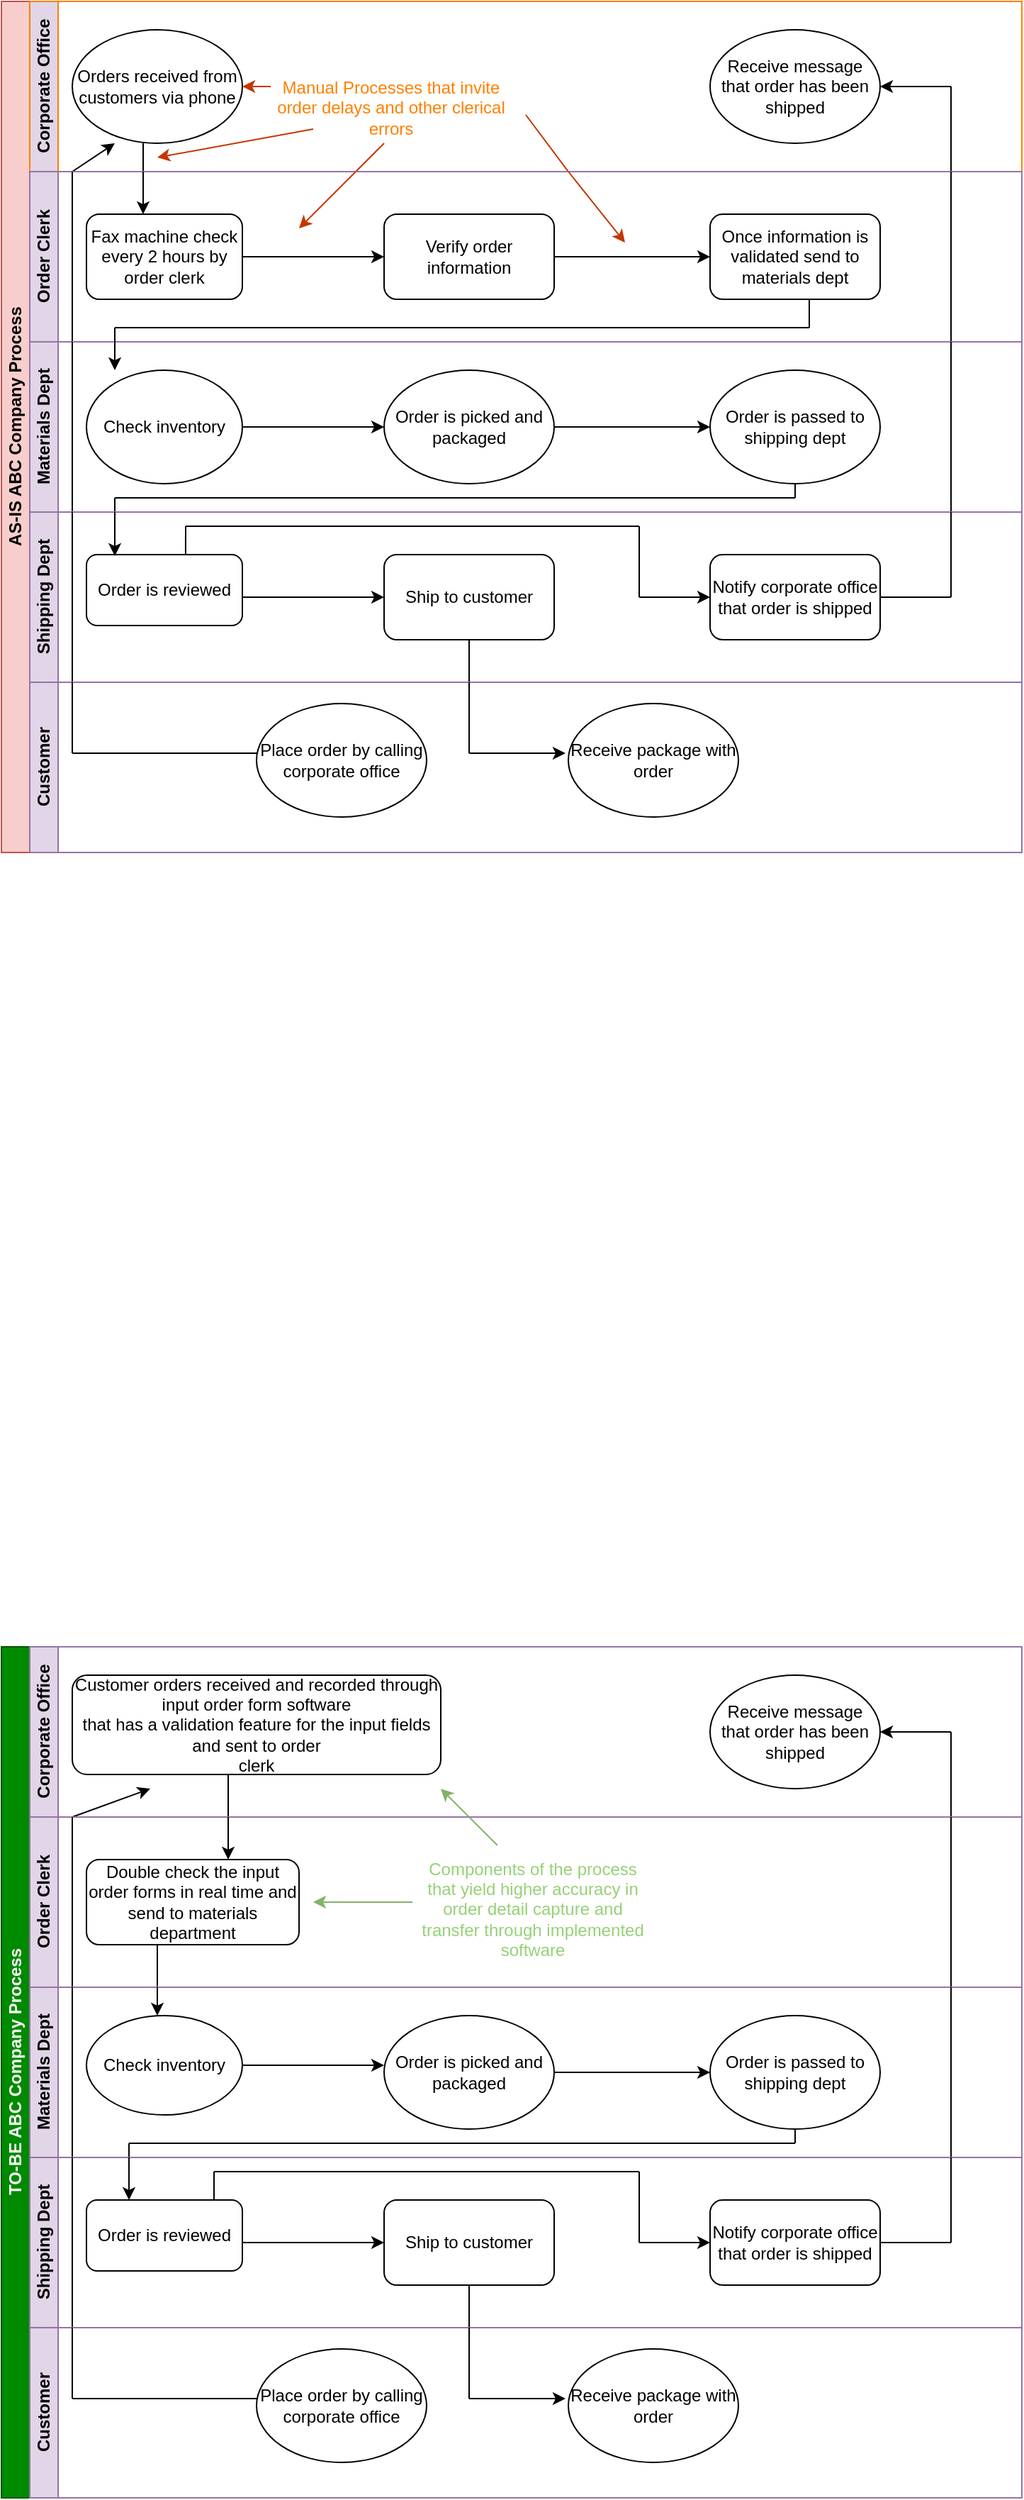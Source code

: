 <mxfile version="24.7.16">
  <diagram id="prtHgNgQTEPvFCAcTncT" name="Page-1">
    <mxGraphModel dx="1279" dy="524" grid="1" gridSize="10" guides="1" tooltips="1" connect="1" arrows="1" fold="1" page="1" pageScale="1" pageWidth="827" pageHeight="1169" math="0" shadow="0">
      <root>
        <mxCell id="0" />
        <mxCell id="1" parent="0" />
        <mxCell id="dNxyNK7c78bLwvsdeMH5-19" value="AS-IS ABC Company Process" style="swimlane;html=1;childLayout=stackLayout;resizeParent=1;resizeParentMax=0;horizontal=0;startSize=20;horizontalStack=0;fillColor=#f8cecc;strokeColor=#b85450;" parent="1" vertex="1">
          <mxGeometry x="60" y="160" width="720" height="600" as="geometry" />
        </mxCell>
        <mxCell id="dNxyNK7c78bLwvsdeMH5-27" value="" style="edgeStyle=orthogonalEdgeStyle;rounded=0;orthogonalLoop=1;jettySize=auto;html=1;dashed=1;endArrow=none;endFill=0;" parent="dNxyNK7c78bLwvsdeMH5-19" edge="1">
          <mxGeometry relative="1" as="geometry">
            <mxPoint x="180" y="90" as="sourcePoint" />
            <mxPoint x="180" y="150" as="targetPoint" />
          </mxGeometry>
        </mxCell>
        <mxCell id="dNxyNK7c78bLwvsdeMH5-31" style="edgeStyle=orthogonalEdgeStyle;rounded=0;orthogonalLoop=1;jettySize=auto;html=1;endArrow=classic;endFill=1;" parent="dNxyNK7c78bLwvsdeMH5-19" edge="1">
          <mxGeometry relative="1" as="geometry">
            <mxPoint x="300" y="160" as="sourcePoint" />
            <mxPoint x="300" y="90" as="targetPoint" />
          </mxGeometry>
        </mxCell>
        <mxCell id="dNxyNK7c78bLwvsdeMH5-35" style="edgeStyle=orthogonalEdgeStyle;rounded=0;orthogonalLoop=1;jettySize=auto;html=1;endArrow=classic;endFill=1;" parent="dNxyNK7c78bLwvsdeMH5-19" edge="1">
          <mxGeometry relative="1" as="geometry">
            <mxPoint x="300" y="200" as="sourcePoint" />
            <mxPoint x="300" y="260" as="targetPoint" />
          </mxGeometry>
        </mxCell>
        <mxCell id="dNxyNK7c78bLwvsdeMH5-38" style="edgeStyle=orthogonalEdgeStyle;rounded=0;orthogonalLoop=1;jettySize=auto;html=1;endArrow=classic;endFill=1;" parent="dNxyNK7c78bLwvsdeMH5-19" edge="1">
          <mxGeometry relative="1" as="geometry">
            <Array as="points">
              <mxPoint x="180" y="340" />
              <mxPoint x="400" y="340" />
            </Array>
            <mxPoint x="180" y="210" as="sourcePoint" />
            <mxPoint x="400" y="310" as="targetPoint" />
          </mxGeometry>
        </mxCell>
        <mxCell id="dNxyNK7c78bLwvsdeMH5-20" value="Corporate Office" style="swimlane;html=1;startSize=20;horizontal=0;swimlaneFillColor=default;fillColor=#e1d5e7;strokeColor=#FF8000;" parent="dNxyNK7c78bLwvsdeMH5-19" vertex="1">
          <mxGeometry x="20" width="700" height="120" as="geometry" />
        </mxCell>
        <mxCell id="D5mxx9dGodabLMfK_8rq-20" value="" style="endArrow=classic;html=1;rounded=0;" parent="dNxyNK7c78bLwvsdeMH5-20" edge="1">
          <mxGeometry width="50" height="50" relative="1" as="geometry">
            <mxPoint x="80" y="100" as="sourcePoint" />
            <mxPoint x="80" y="140" as="targetPoint" />
          </mxGeometry>
        </mxCell>
        <mxCell id="D5mxx9dGodabLMfK_8rq-25" value="Orders received from customers via phone" style="ellipse;whiteSpace=wrap;html=1;" parent="dNxyNK7c78bLwvsdeMH5-20" vertex="1">
          <mxGeometry x="30" y="20" width="120" height="80" as="geometry" />
        </mxCell>
        <mxCell id="D5mxx9dGodabLMfK_8rq-45" value="Receive message that order has been shipped" style="ellipse;whiteSpace=wrap;html=1;" parent="dNxyNK7c78bLwvsdeMH5-20" vertex="1">
          <mxGeometry x="480" y="20" width="120" height="80" as="geometry" />
        </mxCell>
        <mxCell id="D5mxx9dGodabLMfK_8rq-50" value="" style="endArrow=none;html=1;rounded=0;" parent="dNxyNK7c78bLwvsdeMH5-20" edge="1">
          <mxGeometry width="50" height="50" relative="1" as="geometry">
            <mxPoint x="650" y="120" as="sourcePoint" />
            <mxPoint x="650" y="60" as="targetPoint" />
          </mxGeometry>
        </mxCell>
        <mxCell id="D5mxx9dGodabLMfK_8rq-51" value="" style="endArrow=classic;html=1;rounded=0;entryX=1;entryY=0.5;entryDx=0;entryDy=0;" parent="dNxyNK7c78bLwvsdeMH5-20" target="D5mxx9dGodabLMfK_8rq-45" edge="1">
          <mxGeometry width="50" height="50" relative="1" as="geometry">
            <mxPoint x="650" y="60" as="sourcePoint" />
            <mxPoint x="700" y="10" as="targetPoint" />
          </mxGeometry>
        </mxCell>
        <mxCell id="D5mxx9dGodabLMfK_8rq-62" value="" style="endArrow=classic;html=1;rounded=0;entryX=0.25;entryY=1;entryDx=0;entryDy=0;entryPerimeter=0;" parent="dNxyNK7c78bLwvsdeMH5-20" target="D5mxx9dGodabLMfK_8rq-25" edge="1">
          <mxGeometry width="50" height="50" relative="1" as="geometry">
            <mxPoint x="30" y="120" as="sourcePoint" />
            <mxPoint x="80" y="70" as="targetPoint" />
          </mxGeometry>
        </mxCell>
        <mxCell id="P_pBXZwlxkU0gONkOkQJ-1" value="" style="endArrow=classic;html=1;rounded=0;fillColor=#fa6800;strokeColor=#C73500;" parent="dNxyNK7c78bLwvsdeMH5-20" edge="1">
          <mxGeometry width="50" height="50" relative="1" as="geometry">
            <mxPoint x="200" y="90" as="sourcePoint" />
            <mxPoint x="90" y="110" as="targetPoint" />
          </mxGeometry>
        </mxCell>
        <mxCell id="P_pBXZwlxkU0gONkOkQJ-2" value="&lt;font data-darkreader-inline-color=&quot;&quot; style=&quot;--darkreader-inline-color: #ff9200;&quot; color=&quot;#ff8000&quot;&gt;Manual Processes that invite order delays and other clerical errors&lt;br&gt;&lt;/font&gt;" style="text;html=1;align=center;verticalAlign=middle;whiteSpace=wrap;rounded=0;" parent="dNxyNK7c78bLwvsdeMH5-20" vertex="1">
          <mxGeometry x="170" y="60" width="170" height="30" as="geometry" />
        </mxCell>
        <mxCell id="P_pBXZwlxkU0gONkOkQJ-3" value="" style="endArrow=none;html=1;rounded=0;fillColor=#fa6800;strokeColor=#C73500;" parent="dNxyNK7c78bLwvsdeMH5-20" edge="1">
          <mxGeometry width="50" height="50" relative="1" as="geometry">
            <mxPoint x="200" y="150" as="sourcePoint" />
            <mxPoint x="250" y="100" as="targetPoint" />
          </mxGeometry>
        </mxCell>
        <mxCell id="P_pBXZwlxkU0gONkOkQJ-5" value="" style="endArrow=none;html=1;rounded=0;fillColor=#fa6800;strokeColor=#C73500;" parent="dNxyNK7c78bLwvsdeMH5-20" edge="1">
          <mxGeometry width="50" height="50" relative="1" as="geometry">
            <mxPoint x="350" y="80" as="sourcePoint" />
            <mxPoint x="420" y="160" as="targetPoint" />
            <Array as="points">
              <mxPoint x="380" y="120" />
            </Array>
          </mxGeometry>
        </mxCell>
        <mxCell id="P_pBXZwlxkU0gONkOkQJ-8" value="" style="endArrow=classic;html=1;rounded=0;fillColor=#fa6800;strokeColor=#C73500;" parent="dNxyNK7c78bLwvsdeMH5-20" edge="1">
          <mxGeometry width="50" height="50" relative="1" as="geometry">
            <mxPoint x="170" y="60" as="sourcePoint" />
            <mxPoint x="150" y="60" as="targetPoint" />
          </mxGeometry>
        </mxCell>
        <mxCell id="dNxyNK7c78bLwvsdeMH5-21" value="Order Clerk" style="swimlane;html=1;startSize=20;horizontal=0;swimlaneFillColor=default;fillColor=#e1d5e7;strokeColor=#9673a6;" parent="dNxyNK7c78bLwvsdeMH5-19" vertex="1">
          <mxGeometry x="20" y="120" width="700" height="120" as="geometry" />
        </mxCell>
        <mxCell id="D5mxx9dGodabLMfK_8rq-12" value="Fax machine check every 2 hours by order clerk" style="rounded=1;whiteSpace=wrap;html=1;" parent="dNxyNK7c78bLwvsdeMH5-21" vertex="1">
          <mxGeometry x="40" y="30" width="110" height="60" as="geometry" />
        </mxCell>
        <mxCell id="D5mxx9dGodabLMfK_8rq-13" value="Verify order information" style="rounded=1;whiteSpace=wrap;html=1;" parent="dNxyNK7c78bLwvsdeMH5-21" vertex="1">
          <mxGeometry x="250" y="30" width="120" height="60" as="geometry" />
        </mxCell>
        <mxCell id="D5mxx9dGodabLMfK_8rq-14" value="Once information is validated send to materials dept" style="rounded=1;whiteSpace=wrap;html=1;" parent="dNxyNK7c78bLwvsdeMH5-21" vertex="1">
          <mxGeometry x="480" y="30" width="120" height="60" as="geometry" />
        </mxCell>
        <mxCell id="D5mxx9dGodabLMfK_8rq-21" value="" style="endArrow=classic;html=1;rounded=0;" parent="dNxyNK7c78bLwvsdeMH5-21" edge="1">
          <mxGeometry width="50" height="50" relative="1" as="geometry">
            <mxPoint x="80" as="sourcePoint" />
            <mxPoint x="80" y="30" as="targetPoint" />
          </mxGeometry>
        </mxCell>
        <mxCell id="D5mxx9dGodabLMfK_8rq-22" value="" style="endArrow=classic;html=1;rounded=0;exitX=1;exitY=0.5;exitDx=0;exitDy=0;" parent="dNxyNK7c78bLwvsdeMH5-21" source="D5mxx9dGodabLMfK_8rq-12" edge="1">
          <mxGeometry width="50" height="50" relative="1" as="geometry">
            <mxPoint x="170" y="80" as="sourcePoint" />
            <mxPoint x="250" y="60" as="targetPoint" />
          </mxGeometry>
        </mxCell>
        <mxCell id="D5mxx9dGodabLMfK_8rq-23" value="" style="endArrow=classic;html=1;rounded=0;entryX=0;entryY=0.5;entryDx=0;entryDy=0;exitX=1;exitY=0.5;exitDx=0;exitDy=0;" parent="dNxyNK7c78bLwvsdeMH5-21" source="D5mxx9dGodabLMfK_8rq-13" target="D5mxx9dGodabLMfK_8rq-14" edge="1">
          <mxGeometry width="50" height="50" relative="1" as="geometry">
            <mxPoint x="400" y="90" as="sourcePoint" />
            <mxPoint x="450" y="40" as="targetPoint" />
          </mxGeometry>
        </mxCell>
        <mxCell id="D5mxx9dGodabLMfK_8rq-27" value="" style="endArrow=none;html=1;rounded=0;" parent="dNxyNK7c78bLwvsdeMH5-21" edge="1">
          <mxGeometry width="50" height="50" relative="1" as="geometry">
            <mxPoint x="550" y="110" as="sourcePoint" />
            <mxPoint x="550" y="90" as="targetPoint" />
          </mxGeometry>
        </mxCell>
        <mxCell id="D5mxx9dGodabLMfK_8rq-28" value="" style="endArrow=none;html=1;rounded=0;" parent="dNxyNK7c78bLwvsdeMH5-21" edge="1">
          <mxGeometry width="50" height="50" relative="1" as="geometry">
            <mxPoint x="60" y="110" as="sourcePoint" />
            <mxPoint x="550" y="110" as="targetPoint" />
          </mxGeometry>
        </mxCell>
        <mxCell id="D5mxx9dGodabLMfK_8rq-30" value="" style="endArrow=classic;html=1;rounded=0;entryX=0.417;entryY=0.125;entryDx=0;entryDy=0;entryPerimeter=0;" parent="dNxyNK7c78bLwvsdeMH5-21" target="D5mxx9dGodabLMfK_8rq-16" edge="1">
          <mxGeometry width="50" height="50" relative="1" as="geometry">
            <mxPoint x="80" y="120" as="sourcePoint" />
            <mxPoint x="130" y="70" as="targetPoint" />
          </mxGeometry>
        </mxCell>
        <mxCell id="D5mxx9dGodabLMfK_8rq-49" value="" style="endArrow=none;html=1;rounded=0;" parent="dNxyNK7c78bLwvsdeMH5-21" edge="1">
          <mxGeometry width="50" height="50" relative="1" as="geometry">
            <mxPoint x="650" y="120" as="sourcePoint" />
            <mxPoint x="650" as="targetPoint" />
          </mxGeometry>
        </mxCell>
        <mxCell id="D5mxx9dGodabLMfK_8rq-61" value="" style="endArrow=none;html=1;rounded=0;" parent="dNxyNK7c78bLwvsdeMH5-21" edge="1">
          <mxGeometry width="50" height="50" relative="1" as="geometry">
            <mxPoint x="30" y="120" as="sourcePoint" />
            <mxPoint x="30" as="targetPoint" />
          </mxGeometry>
        </mxCell>
        <mxCell id="P_pBXZwlxkU0gONkOkQJ-4" value="" style="endArrow=classic;html=1;rounded=0;fillColor=#fa6800;strokeColor=#C73500;" parent="dNxyNK7c78bLwvsdeMH5-21" edge="1">
          <mxGeometry width="50" height="50" relative="1" as="geometry">
            <mxPoint x="230" as="sourcePoint" />
            <mxPoint x="190" y="40" as="targetPoint" />
          </mxGeometry>
        </mxCell>
        <mxCell id="P_pBXZwlxkU0gONkOkQJ-6" value="" style="endArrow=classic;html=1;rounded=0;fillColor=#fa6800;strokeColor=#C73500;" parent="dNxyNK7c78bLwvsdeMH5-21" edge="1">
          <mxGeometry width="50" height="50" relative="1" as="geometry">
            <mxPoint x="380" as="sourcePoint" />
            <mxPoint x="420" y="50" as="targetPoint" />
          </mxGeometry>
        </mxCell>
        <mxCell id="dNxyNK7c78bLwvsdeMH5-22" value="Materials Dept" style="swimlane;html=1;startSize=20;horizontal=0;swimlaneFillColor=default;fillColor=#e1d5e7;strokeColor=#9673a6;" parent="dNxyNK7c78bLwvsdeMH5-19" vertex="1">
          <mxGeometry x="20" y="240" width="700" height="120" as="geometry" />
        </mxCell>
        <mxCell id="D5mxx9dGodabLMfK_8rq-16" value="Check inventory" style="ellipse;whiteSpace=wrap;html=1;" parent="dNxyNK7c78bLwvsdeMH5-22" vertex="1">
          <mxGeometry x="40" y="20" width="110" height="80" as="geometry" />
        </mxCell>
        <mxCell id="D5mxx9dGodabLMfK_8rq-18" value="Order is picked and packaged" style="ellipse;whiteSpace=wrap;html=1;" parent="dNxyNK7c78bLwvsdeMH5-22" vertex="1">
          <mxGeometry x="250" y="20" width="120" height="80" as="geometry" />
        </mxCell>
        <mxCell id="D5mxx9dGodabLMfK_8rq-19" value="Order is passed to shipping dept" style="ellipse;whiteSpace=wrap;html=1;" parent="dNxyNK7c78bLwvsdeMH5-22" vertex="1">
          <mxGeometry x="480" y="20" width="120" height="80" as="geometry" />
        </mxCell>
        <mxCell id="D5mxx9dGodabLMfK_8rq-32" value="" style="endArrow=classic;html=1;rounded=0;exitX=1;exitY=0.5;exitDx=0;exitDy=0;entryX=0;entryY=0.5;entryDx=0;entryDy=0;" parent="dNxyNK7c78bLwvsdeMH5-22" source="D5mxx9dGodabLMfK_8rq-16" target="D5mxx9dGodabLMfK_8rq-18" edge="1">
          <mxGeometry width="50" height="50" relative="1" as="geometry">
            <mxPoint x="170" y="80" as="sourcePoint" />
            <mxPoint x="220" y="30" as="targetPoint" />
          </mxGeometry>
        </mxCell>
        <mxCell id="D5mxx9dGodabLMfK_8rq-33" value="" style="endArrow=classic;html=1;rounded=0;" parent="dNxyNK7c78bLwvsdeMH5-22" edge="1">
          <mxGeometry width="50" height="50" relative="1" as="geometry">
            <mxPoint x="370" y="60" as="sourcePoint" />
            <mxPoint x="480" y="60" as="targetPoint" />
          </mxGeometry>
        </mxCell>
        <mxCell id="D5mxx9dGodabLMfK_8rq-37" value="" style="endArrow=none;html=1;rounded=0;" parent="dNxyNK7c78bLwvsdeMH5-22" edge="1">
          <mxGeometry width="50" height="50" relative="1" as="geometry">
            <mxPoint x="90" y="150" as="sourcePoint" />
            <mxPoint x="90" y="130" as="targetPoint" />
          </mxGeometry>
        </mxCell>
        <mxCell id="D5mxx9dGodabLMfK_8rq-43" value="" style="endArrow=none;html=1;rounded=0;" parent="dNxyNK7c78bLwvsdeMH5-22" edge="1">
          <mxGeometry width="50" height="50" relative="1" as="geometry">
            <mxPoint x="60" y="150" as="sourcePoint" />
            <mxPoint x="60" y="110" as="targetPoint" />
          </mxGeometry>
        </mxCell>
        <mxCell id="D5mxx9dGodabLMfK_8rq-48" value="" style="endArrow=none;html=1;rounded=0;" parent="dNxyNK7c78bLwvsdeMH5-22" edge="1">
          <mxGeometry width="50" height="50" relative="1" as="geometry">
            <mxPoint x="650" y="120" as="sourcePoint" />
            <mxPoint x="650" as="targetPoint" />
          </mxGeometry>
        </mxCell>
        <mxCell id="D5mxx9dGodabLMfK_8rq-60" value="" style="endArrow=none;html=1;rounded=0;" parent="dNxyNK7c78bLwvsdeMH5-22" edge="1">
          <mxGeometry width="50" height="50" relative="1" as="geometry">
            <mxPoint x="30" y="120" as="sourcePoint" />
            <mxPoint x="30" as="targetPoint" />
          </mxGeometry>
        </mxCell>
        <mxCell id="7cb6kZuDYvDQJw3Y1VFz-7" value="" style="endArrow=none;html=1;rounded=0;" parent="dNxyNK7c78bLwvsdeMH5-22" edge="1">
          <mxGeometry width="50" height="50" relative="1" as="geometry">
            <mxPoint x="60" y="110" as="sourcePoint" />
            <mxPoint x="540" y="110" as="targetPoint" />
          </mxGeometry>
        </mxCell>
        <mxCell id="7cb6kZuDYvDQJw3Y1VFz-8" value="" style="endArrow=none;html=1;rounded=0;entryX=0.5;entryY=1;entryDx=0;entryDy=0;" parent="dNxyNK7c78bLwvsdeMH5-22" target="D5mxx9dGodabLMfK_8rq-19" edge="1">
          <mxGeometry width="50" height="50" relative="1" as="geometry">
            <mxPoint x="540" y="110" as="sourcePoint" />
            <mxPoint x="470" y="30" as="targetPoint" />
          </mxGeometry>
        </mxCell>
        <mxCell id="D5mxx9dGodabLMfK_8rq-9" value="Shipping Dept" style="swimlane;html=1;startSize=20;horizontal=0;swimlaneFillColor=default;fillColor=#e1d5e7;strokeColor=#9673a6;" parent="dNxyNK7c78bLwvsdeMH5-19" vertex="1">
          <mxGeometry x="20" y="360" width="700" height="120" as="geometry" />
        </mxCell>
        <mxCell id="D5mxx9dGodabLMfK_8rq-34" value="Order is reviewed" style="rounded=1;whiteSpace=wrap;html=1;" parent="D5mxx9dGodabLMfK_8rq-9" vertex="1">
          <mxGeometry x="40" y="30" width="110" height="50" as="geometry" />
        </mxCell>
        <mxCell id="D5mxx9dGodabLMfK_8rq-35" value="Ship to customer" style="rounded=1;whiteSpace=wrap;html=1;" parent="D5mxx9dGodabLMfK_8rq-9" vertex="1">
          <mxGeometry x="250" y="30" width="120" height="60" as="geometry" />
        </mxCell>
        <mxCell id="D5mxx9dGodabLMfK_8rq-36" value="Notify corporate office that order is shipped" style="rounded=1;whiteSpace=wrap;html=1;" parent="D5mxx9dGodabLMfK_8rq-9" vertex="1">
          <mxGeometry x="480" y="30" width="120" height="60" as="geometry" />
        </mxCell>
        <mxCell id="D5mxx9dGodabLMfK_8rq-40" value="" style="endArrow=none;html=1;rounded=0;" parent="D5mxx9dGodabLMfK_8rq-9" edge="1">
          <mxGeometry width="50" height="50" relative="1" as="geometry">
            <mxPoint x="110" y="10" as="sourcePoint" />
            <mxPoint x="430" y="10" as="targetPoint" />
          </mxGeometry>
        </mxCell>
        <mxCell id="D5mxx9dGodabLMfK_8rq-41" value="" style="endArrow=none;html=1;rounded=0;" parent="D5mxx9dGodabLMfK_8rq-9" edge="1">
          <mxGeometry width="50" height="50" relative="1" as="geometry">
            <mxPoint x="430" y="60" as="sourcePoint" />
            <mxPoint x="430" y="10" as="targetPoint" />
          </mxGeometry>
        </mxCell>
        <mxCell id="D5mxx9dGodabLMfK_8rq-42" value="" style="endArrow=classic;html=1;rounded=0;entryX=0;entryY=0.5;entryDx=0;entryDy=0;" parent="D5mxx9dGodabLMfK_8rq-9" target="D5mxx9dGodabLMfK_8rq-36" edge="1">
          <mxGeometry width="50" height="50" relative="1" as="geometry">
            <mxPoint x="430" y="60" as="sourcePoint" />
            <mxPoint x="470" y="60" as="targetPoint" />
          </mxGeometry>
        </mxCell>
        <mxCell id="D5mxx9dGodabLMfK_8rq-44" value="" style="endArrow=classic;html=1;rounded=0;entryX=0.182;entryY=0.02;entryDx=0;entryDy=0;entryPerimeter=0;" parent="D5mxx9dGodabLMfK_8rq-9" target="D5mxx9dGodabLMfK_8rq-34" edge="1">
          <mxGeometry width="50" height="50" relative="1" as="geometry">
            <mxPoint x="60" as="sourcePoint" />
            <mxPoint x="80" y="30" as="targetPoint" />
          </mxGeometry>
        </mxCell>
        <mxCell id="D5mxx9dGodabLMfK_8rq-46" value="" style="endArrow=none;html=1;rounded=0;" parent="D5mxx9dGodabLMfK_8rq-9" edge="1">
          <mxGeometry width="50" height="50" relative="1" as="geometry">
            <mxPoint x="600" y="60" as="sourcePoint" />
            <mxPoint x="650" y="60" as="targetPoint" />
          </mxGeometry>
        </mxCell>
        <mxCell id="D5mxx9dGodabLMfK_8rq-47" value="" style="endArrow=none;html=1;rounded=0;" parent="D5mxx9dGodabLMfK_8rq-9" edge="1">
          <mxGeometry width="50" height="50" relative="1" as="geometry">
            <mxPoint x="650" y="60" as="sourcePoint" />
            <mxPoint x="650" as="targetPoint" />
          </mxGeometry>
        </mxCell>
        <mxCell id="D5mxx9dGodabLMfK_8rq-52" value="" style="endArrow=classic;html=1;rounded=0;entryX=0;entryY=0.5;entryDx=0;entryDy=0;" parent="D5mxx9dGodabLMfK_8rq-9" target="D5mxx9dGodabLMfK_8rq-35" edge="1">
          <mxGeometry width="50" height="50" relative="1" as="geometry">
            <mxPoint x="150" y="60" as="sourcePoint" />
            <mxPoint x="200" y="10" as="targetPoint" />
          </mxGeometry>
        </mxCell>
        <mxCell id="D5mxx9dGodabLMfK_8rq-59" value="" style="endArrow=none;html=1;rounded=0;" parent="D5mxx9dGodabLMfK_8rq-9" edge="1">
          <mxGeometry width="50" height="50" relative="1" as="geometry">
            <mxPoint x="30" y="120" as="sourcePoint" />
            <mxPoint x="30" as="targetPoint" />
          </mxGeometry>
        </mxCell>
        <mxCell id="D5mxx9dGodabLMfK_8rq-63" value="" style="endArrow=none;html=1;rounded=0;entryX=0.5;entryY=1;entryDx=0;entryDy=0;" parent="D5mxx9dGodabLMfK_8rq-9" target="D5mxx9dGodabLMfK_8rq-35" edge="1">
          <mxGeometry width="50" height="50" relative="1" as="geometry">
            <mxPoint x="310" y="120" as="sourcePoint" />
            <mxPoint x="350" y="60" as="targetPoint" />
          </mxGeometry>
        </mxCell>
        <mxCell id="P_pBXZwlxkU0gONkOkQJ-13" value="" style="endArrow=none;html=1;rounded=0;exitX=0.636;exitY=0;exitDx=0;exitDy=0;exitPerimeter=0;" parent="D5mxx9dGodabLMfK_8rq-9" source="D5mxx9dGodabLMfK_8rq-34" edge="1">
          <mxGeometry width="50" height="50" relative="1" as="geometry">
            <mxPoint x="110" y="20" as="sourcePoint" />
            <mxPoint x="110" y="10" as="targetPoint" />
          </mxGeometry>
        </mxCell>
        <mxCell id="D5mxx9dGodabLMfK_8rq-10" value="Customer" style="swimlane;html=1;startSize=20;horizontal=0;swimlaneFillColor=default;fillColor=#e1d5e7;strokeColor=#9673a6;" parent="dNxyNK7c78bLwvsdeMH5-19" vertex="1">
          <mxGeometry x="20" y="480" width="700" height="120" as="geometry" />
        </mxCell>
        <mxCell id="D5mxx9dGodabLMfK_8rq-53" value="Receive package with order" style="ellipse;whiteSpace=wrap;html=1;" parent="D5mxx9dGodabLMfK_8rq-10" vertex="1">
          <mxGeometry x="380" y="15" width="120" height="80" as="geometry" />
        </mxCell>
        <mxCell id="D5mxx9dGodabLMfK_8rq-55" value="Place order by calling corporate office" style="ellipse;whiteSpace=wrap;html=1;" parent="D5mxx9dGodabLMfK_8rq-10" vertex="1">
          <mxGeometry x="160" y="15" width="120" height="80" as="geometry" />
        </mxCell>
        <mxCell id="D5mxx9dGodabLMfK_8rq-56" value="" style="endArrow=none;html=1;rounded=0;" parent="D5mxx9dGodabLMfK_8rq-10" edge="1">
          <mxGeometry width="50" height="50" relative="1" as="geometry">
            <mxPoint x="30" y="50" as="sourcePoint" />
            <mxPoint x="160" y="50" as="targetPoint" />
          </mxGeometry>
        </mxCell>
        <mxCell id="D5mxx9dGodabLMfK_8rq-57" value="" style="endArrow=none;html=1;rounded=0;" parent="D5mxx9dGodabLMfK_8rq-10" edge="1">
          <mxGeometry width="50" height="50" relative="1" as="geometry">
            <mxPoint x="30" y="50" as="sourcePoint" />
            <mxPoint x="30" as="targetPoint" />
          </mxGeometry>
        </mxCell>
        <mxCell id="D5mxx9dGodabLMfK_8rq-64" value="" style="endArrow=none;html=1;rounded=0;" parent="D5mxx9dGodabLMfK_8rq-10" edge="1">
          <mxGeometry width="50" height="50" relative="1" as="geometry">
            <mxPoint x="310" y="50" as="sourcePoint" />
            <mxPoint x="310" as="targetPoint" />
          </mxGeometry>
        </mxCell>
        <mxCell id="D5mxx9dGodabLMfK_8rq-65" value="" style="endArrow=classic;html=1;rounded=0;" parent="D5mxx9dGodabLMfK_8rq-10" edge="1">
          <mxGeometry width="50" height="50" relative="1" as="geometry">
            <mxPoint x="310" y="50" as="sourcePoint" />
            <mxPoint x="378" y="50" as="targetPoint" />
          </mxGeometry>
        </mxCell>
        <mxCell id="D5mxx9dGodabLMfK_8rq-77" value="TO-BE ABC Company Process" style="swimlane;html=1;childLayout=stackLayout;resizeParent=1;resizeParentMax=0;horizontal=0;startSize=20;horizontalStack=0;fillColor=#008a00;strokeColor=#005700;fontColor=#ffffff;" parent="1" vertex="1">
          <mxGeometry x="60" y="1320" width="720" height="600" as="geometry" />
        </mxCell>
        <mxCell id="D5mxx9dGodabLMfK_8rq-78" value="" style="edgeStyle=orthogonalEdgeStyle;rounded=0;orthogonalLoop=1;jettySize=auto;html=1;dashed=1;endArrow=none;endFill=0;" parent="D5mxx9dGodabLMfK_8rq-77" edge="1">
          <mxGeometry relative="1" as="geometry">
            <mxPoint x="180" y="90" as="sourcePoint" />
            <mxPoint x="180" y="150" as="targetPoint" />
          </mxGeometry>
        </mxCell>
        <mxCell id="D5mxx9dGodabLMfK_8rq-79" style="edgeStyle=orthogonalEdgeStyle;rounded=0;orthogonalLoop=1;jettySize=auto;html=1;endArrow=classic;endFill=1;" parent="D5mxx9dGodabLMfK_8rq-77" edge="1">
          <mxGeometry relative="1" as="geometry">
            <mxPoint x="300" y="160" as="sourcePoint" />
            <mxPoint x="300" y="90" as="targetPoint" />
          </mxGeometry>
        </mxCell>
        <mxCell id="D5mxx9dGodabLMfK_8rq-80" style="edgeStyle=orthogonalEdgeStyle;rounded=0;orthogonalLoop=1;jettySize=auto;html=1;endArrow=classic;endFill=1;" parent="D5mxx9dGodabLMfK_8rq-77" edge="1">
          <mxGeometry relative="1" as="geometry">
            <mxPoint x="300" y="200" as="sourcePoint" />
            <mxPoint x="300" y="260" as="targetPoint" />
          </mxGeometry>
        </mxCell>
        <mxCell id="D5mxx9dGodabLMfK_8rq-81" style="edgeStyle=orthogonalEdgeStyle;rounded=0;orthogonalLoop=1;jettySize=auto;html=1;endArrow=classic;endFill=1;" parent="D5mxx9dGodabLMfK_8rq-77" edge="1">
          <mxGeometry relative="1" as="geometry">
            <Array as="points">
              <mxPoint x="180" y="340" />
              <mxPoint x="400" y="340" />
            </Array>
            <mxPoint x="180" y="210" as="sourcePoint" />
            <mxPoint x="400" y="310" as="targetPoint" />
          </mxGeometry>
        </mxCell>
        <mxCell id="D5mxx9dGodabLMfK_8rq-82" value="Corporate Office" style="swimlane;html=1;startSize=20;horizontal=0;swimlaneFillColor=default;fillColor=#e1d5e7;strokeColor=#9673a6;" parent="D5mxx9dGodabLMfK_8rq-77" vertex="1">
          <mxGeometry x="20" width="700" height="120" as="geometry" />
        </mxCell>
        <mxCell id="D5mxx9dGodabLMfK_8rq-85" value="Receive message that order has been shipped" style="ellipse;whiteSpace=wrap;html=1;" parent="D5mxx9dGodabLMfK_8rq-82" vertex="1">
          <mxGeometry x="480" y="20" width="120" height="80" as="geometry" />
        </mxCell>
        <mxCell id="D5mxx9dGodabLMfK_8rq-86" value="" style="endArrow=none;html=1;rounded=0;" parent="D5mxx9dGodabLMfK_8rq-82" edge="1">
          <mxGeometry width="50" height="50" relative="1" as="geometry">
            <mxPoint x="650" y="120" as="sourcePoint" />
            <mxPoint x="650" y="60" as="targetPoint" />
          </mxGeometry>
        </mxCell>
        <mxCell id="D5mxx9dGodabLMfK_8rq-87" value="" style="endArrow=classic;html=1;rounded=0;entryX=1;entryY=0.5;entryDx=0;entryDy=0;" parent="D5mxx9dGodabLMfK_8rq-82" target="D5mxx9dGodabLMfK_8rq-85" edge="1">
          <mxGeometry width="50" height="50" relative="1" as="geometry">
            <mxPoint x="650" y="60" as="sourcePoint" />
            <mxPoint x="700" y="10" as="targetPoint" />
          </mxGeometry>
        </mxCell>
        <mxCell id="D5mxx9dGodabLMfK_8rq-88" value="" style="endArrow=classic;html=1;rounded=0;entryX=0.25;entryY=1;entryDx=0;entryDy=0;entryPerimeter=0;" parent="D5mxx9dGodabLMfK_8rq-82" edge="1">
          <mxGeometry width="50" height="50" relative="1" as="geometry">
            <mxPoint x="30" y="120" as="sourcePoint" />
            <mxPoint x="85" y="100" as="targetPoint" />
          </mxGeometry>
        </mxCell>
        <mxCell id="P_pBXZwlxkU0gONkOkQJ-9" value="Customer orders received and recorded through input order form software &lt;br/&gt;that has a validation feature for the input fields and sent to order &lt;br/&gt;clerk" style="rounded=1;whiteSpace=wrap;html=1;" parent="D5mxx9dGodabLMfK_8rq-82" vertex="1">
          <mxGeometry x="30" y="20" width="260" height="70" as="geometry" />
        </mxCell>
        <mxCell id="P_pBXZwlxkU0gONkOkQJ-10" value="" style="endArrow=none;html=1;rounded=0;" parent="D5mxx9dGodabLMfK_8rq-82" edge="1">
          <mxGeometry width="50" height="50" relative="1" as="geometry">
            <mxPoint x="140" y="140" as="sourcePoint" />
            <mxPoint x="140" y="90" as="targetPoint" />
          </mxGeometry>
        </mxCell>
        <mxCell id="7cb6kZuDYvDQJw3Y1VFz-5" value="" style="endArrow=classic;html=1;rounded=0;fillColor=#d5e8d4;strokeColor=#82b366;" parent="D5mxx9dGodabLMfK_8rq-82" edge="1">
          <mxGeometry width="50" height="50" relative="1" as="geometry">
            <mxPoint x="320" y="130" as="sourcePoint" />
            <mxPoint x="290" y="100" as="targetPoint" />
          </mxGeometry>
        </mxCell>
        <mxCell id="D5mxx9dGodabLMfK_8rq-89" value="Order Clerk" style="swimlane;html=1;startSize=20;horizontal=0;swimlaneFillColor=default;fillColor=#e1d5e7;strokeColor=#9673a6;" parent="D5mxx9dGodabLMfK_8rq-77" vertex="1">
          <mxGeometry x="20" y="120" width="700" height="120" as="geometry" />
        </mxCell>
        <mxCell id="D5mxx9dGodabLMfK_8rq-90" value="Double check the input order forms in real time and send to materials department" style="rounded=1;whiteSpace=wrap;html=1;" parent="D5mxx9dGodabLMfK_8rq-89" vertex="1">
          <mxGeometry x="40" y="30" width="150" height="60" as="geometry" />
        </mxCell>
        <mxCell id="D5mxx9dGodabLMfK_8rq-99" value="" style="endArrow=classic;html=1;rounded=0;entryX=0.417;entryY=0.125;entryDx=0;entryDy=0;entryPerimeter=0;" parent="D5mxx9dGodabLMfK_8rq-89" target="D5mxx9dGodabLMfK_8rq-103" edge="1">
          <mxGeometry width="50" height="50" relative="1" as="geometry">
            <mxPoint x="80" y="120" as="sourcePoint" />
            <mxPoint x="130" y="70" as="targetPoint" />
          </mxGeometry>
        </mxCell>
        <mxCell id="D5mxx9dGodabLMfK_8rq-100" value="" style="endArrow=none;html=1;rounded=0;" parent="D5mxx9dGodabLMfK_8rq-89" edge="1">
          <mxGeometry width="50" height="50" relative="1" as="geometry">
            <mxPoint x="650" y="120" as="sourcePoint" />
            <mxPoint x="650" as="targetPoint" />
          </mxGeometry>
        </mxCell>
        <mxCell id="D5mxx9dGodabLMfK_8rq-101" value="" style="endArrow=none;html=1;rounded=0;" parent="D5mxx9dGodabLMfK_8rq-89" edge="1">
          <mxGeometry width="50" height="50" relative="1" as="geometry">
            <mxPoint x="30" y="120" as="sourcePoint" />
            <mxPoint x="30" as="targetPoint" />
          </mxGeometry>
        </mxCell>
        <mxCell id="P_pBXZwlxkU0gONkOkQJ-11" value="" style="endArrow=classic;html=1;rounded=0;" parent="D5mxx9dGodabLMfK_8rq-89" edge="1">
          <mxGeometry width="50" height="50" relative="1" as="geometry">
            <mxPoint x="140" as="sourcePoint" />
            <mxPoint x="140" y="30" as="targetPoint" />
          </mxGeometry>
        </mxCell>
        <mxCell id="P_pBXZwlxkU0gONkOkQJ-16" value="" style="endArrow=none;html=1;rounded=0;" parent="D5mxx9dGodabLMfK_8rq-89" edge="1">
          <mxGeometry width="50" height="50" relative="1" as="geometry">
            <mxPoint x="90" y="140" as="sourcePoint" />
            <mxPoint x="90" y="90" as="targetPoint" />
          </mxGeometry>
        </mxCell>
        <mxCell id="7cb6kZuDYvDQJw3Y1VFz-1" value="" style="endArrow=classic;html=1;rounded=0;fillColor=#d5e8d4;strokeColor=#82b366;" parent="D5mxx9dGodabLMfK_8rq-89" edge="1">
          <mxGeometry width="50" height="50" relative="1" as="geometry">
            <mxPoint x="270" y="60" as="sourcePoint" />
            <mxPoint x="200" y="60" as="targetPoint" />
          </mxGeometry>
        </mxCell>
        <mxCell id="7cb6kZuDYvDQJw3Y1VFz-3" value="&lt;font data-darkreader-inline-color=&quot;&quot; style=&quot;--darkreader-inline-color: #a3f278;&quot; color=&quot;#97d077&quot;&gt;Components of the process that yield higher accuracy in order detail capture and transfer through implemented software&lt;/font&gt;" style="text;html=1;align=center;verticalAlign=middle;whiteSpace=wrap;rounded=0;" parent="D5mxx9dGodabLMfK_8rq-89" vertex="1">
          <mxGeometry x="270" y="50" width="170" height="30" as="geometry" />
        </mxCell>
        <mxCell id="7cb6kZuDYvDQJw3Y1VFz-6" value="" style="endArrow=none;html=1;rounded=0;fillColor=#d5e8d4;strokeColor=#82b366;" parent="D5mxx9dGodabLMfK_8rq-89" edge="1">
          <mxGeometry width="50" height="50" relative="1" as="geometry">
            <mxPoint x="330" y="20" as="sourcePoint" />
            <mxPoint x="310" as="targetPoint" />
          </mxGeometry>
        </mxCell>
        <mxCell id="D5mxx9dGodabLMfK_8rq-102" value="Materials Dept" style="swimlane;html=1;startSize=20;horizontal=0;swimlaneFillColor=default;fillColor=#e1d5e7;strokeColor=#9673a6;" parent="D5mxx9dGodabLMfK_8rq-77" vertex="1">
          <mxGeometry x="20" y="240" width="700" height="120" as="geometry" />
        </mxCell>
        <mxCell id="D5mxx9dGodabLMfK_8rq-103" value="Check inventory" style="ellipse;whiteSpace=wrap;html=1;" parent="D5mxx9dGodabLMfK_8rq-102" vertex="1">
          <mxGeometry x="40" y="20" width="110" height="70" as="geometry" />
        </mxCell>
        <mxCell id="D5mxx9dGodabLMfK_8rq-104" value="Order is picked and packaged" style="ellipse;whiteSpace=wrap;html=1;" parent="D5mxx9dGodabLMfK_8rq-102" vertex="1">
          <mxGeometry x="250" y="20" width="120" height="80" as="geometry" />
        </mxCell>
        <mxCell id="D5mxx9dGodabLMfK_8rq-105" value="Order is passed to shipping dept" style="ellipse;whiteSpace=wrap;html=1;" parent="D5mxx9dGodabLMfK_8rq-102" vertex="1">
          <mxGeometry x="480" y="20" width="120" height="80" as="geometry" />
        </mxCell>
        <mxCell id="D5mxx9dGodabLMfK_8rq-107" value="" style="endArrow=classic;html=1;rounded=0;exitX=1;exitY=0.5;exitDx=0;exitDy=0;" parent="D5mxx9dGodabLMfK_8rq-102" source="D5mxx9dGodabLMfK_8rq-103" edge="1">
          <mxGeometry width="50" height="50" relative="1" as="geometry">
            <mxPoint x="170" y="80" as="sourcePoint" />
            <mxPoint x="250" y="55" as="targetPoint" />
          </mxGeometry>
        </mxCell>
        <mxCell id="D5mxx9dGodabLMfK_8rq-108" value="" style="endArrow=classic;html=1;rounded=0;" parent="D5mxx9dGodabLMfK_8rq-102" edge="1">
          <mxGeometry width="50" height="50" relative="1" as="geometry">
            <mxPoint x="370" y="60" as="sourcePoint" />
            <mxPoint x="480" y="60" as="targetPoint" />
          </mxGeometry>
        </mxCell>
        <mxCell id="D5mxx9dGodabLMfK_8rq-109" value="" style="endArrow=none;html=1;rounded=0;" parent="D5mxx9dGodabLMfK_8rq-102" edge="1">
          <mxGeometry width="50" height="50" relative="1" as="geometry">
            <mxPoint x="90" y="150" as="sourcePoint" />
            <mxPoint x="90" y="130" as="targetPoint" />
          </mxGeometry>
        </mxCell>
        <mxCell id="D5mxx9dGodabLMfK_8rq-110" value="" style="endArrow=none;html=1;rounded=0;" parent="D5mxx9dGodabLMfK_8rq-102" edge="1">
          <mxGeometry width="50" height="50" relative="1" as="geometry">
            <mxPoint x="70" y="150" as="sourcePoint" />
            <mxPoint x="70" y="110" as="targetPoint" />
          </mxGeometry>
        </mxCell>
        <mxCell id="D5mxx9dGodabLMfK_8rq-111" value="" style="endArrow=none;html=1;rounded=0;" parent="D5mxx9dGodabLMfK_8rq-102" edge="1">
          <mxGeometry width="50" height="50" relative="1" as="geometry">
            <mxPoint x="650" y="120" as="sourcePoint" />
            <mxPoint x="650" as="targetPoint" />
          </mxGeometry>
        </mxCell>
        <mxCell id="D5mxx9dGodabLMfK_8rq-112" value="" style="endArrow=none;html=1;rounded=0;" parent="D5mxx9dGodabLMfK_8rq-102" edge="1">
          <mxGeometry width="50" height="50" relative="1" as="geometry">
            <mxPoint x="30" y="120" as="sourcePoint" />
            <mxPoint x="30" as="targetPoint" />
          </mxGeometry>
        </mxCell>
        <mxCell id="P_pBXZwlxkU0gONkOkQJ-18" value="" style="endArrow=classic;html=1;rounded=0;" parent="D5mxx9dGodabLMfK_8rq-102" edge="1">
          <mxGeometry width="50" height="50" relative="1" as="geometry">
            <mxPoint x="90" as="sourcePoint" />
            <mxPoint x="90" y="20" as="targetPoint" />
          </mxGeometry>
        </mxCell>
        <mxCell id="7cb6kZuDYvDQJw3Y1VFz-9" value="" style="endArrow=none;html=1;rounded=0;" parent="D5mxx9dGodabLMfK_8rq-102" edge="1">
          <mxGeometry width="50" height="50" relative="1" as="geometry">
            <mxPoint x="70" y="110" as="sourcePoint" />
            <mxPoint x="540" y="110" as="targetPoint" />
          </mxGeometry>
        </mxCell>
        <mxCell id="7cb6kZuDYvDQJw3Y1VFz-10" value="" style="endArrow=none;html=1;rounded=0;entryX=0.5;entryY=1;entryDx=0;entryDy=0;" parent="D5mxx9dGodabLMfK_8rq-102" target="D5mxx9dGodabLMfK_8rq-105" edge="1">
          <mxGeometry width="50" height="50" relative="1" as="geometry">
            <mxPoint x="540" y="110" as="sourcePoint" />
            <mxPoint x="590" y="60" as="targetPoint" />
          </mxGeometry>
        </mxCell>
        <mxCell id="D5mxx9dGodabLMfK_8rq-113" value="Shipping Dept" style="swimlane;html=1;startSize=20;horizontal=0;swimlaneFillColor=default;fillColor=#e1d5e7;strokeColor=#9673a6;" parent="D5mxx9dGodabLMfK_8rq-77" vertex="1">
          <mxGeometry x="20" y="360" width="700" height="120" as="geometry" />
        </mxCell>
        <mxCell id="D5mxx9dGodabLMfK_8rq-114" value="Order is reviewed" style="rounded=1;whiteSpace=wrap;html=1;" parent="D5mxx9dGodabLMfK_8rq-113" vertex="1">
          <mxGeometry x="40" y="30" width="110" height="50" as="geometry" />
        </mxCell>
        <mxCell id="D5mxx9dGodabLMfK_8rq-115" value="Ship to customer" style="rounded=1;whiteSpace=wrap;html=1;" parent="D5mxx9dGodabLMfK_8rq-113" vertex="1">
          <mxGeometry x="250" y="30" width="120" height="60" as="geometry" />
        </mxCell>
        <mxCell id="D5mxx9dGodabLMfK_8rq-116" value="Notify corporate office that order is shipped" style="rounded=1;whiteSpace=wrap;html=1;" parent="D5mxx9dGodabLMfK_8rq-113" vertex="1">
          <mxGeometry x="480" y="30" width="120" height="60" as="geometry" />
        </mxCell>
        <mxCell id="D5mxx9dGodabLMfK_8rq-118" value="" style="endArrow=none;html=1;rounded=0;" parent="D5mxx9dGodabLMfK_8rq-113" edge="1">
          <mxGeometry width="50" height="50" relative="1" as="geometry">
            <mxPoint x="130" y="10" as="sourcePoint" />
            <mxPoint x="430" y="10" as="targetPoint" />
          </mxGeometry>
        </mxCell>
        <mxCell id="D5mxx9dGodabLMfK_8rq-119" value="" style="endArrow=none;html=1;rounded=0;" parent="D5mxx9dGodabLMfK_8rq-113" edge="1">
          <mxGeometry width="50" height="50" relative="1" as="geometry">
            <mxPoint x="430" y="60" as="sourcePoint" />
            <mxPoint x="430" y="10" as="targetPoint" />
          </mxGeometry>
        </mxCell>
        <mxCell id="D5mxx9dGodabLMfK_8rq-120" value="" style="endArrow=classic;html=1;rounded=0;entryX=0;entryY=0.5;entryDx=0;entryDy=0;" parent="D5mxx9dGodabLMfK_8rq-113" target="D5mxx9dGodabLMfK_8rq-116" edge="1">
          <mxGeometry width="50" height="50" relative="1" as="geometry">
            <mxPoint x="430" y="60" as="sourcePoint" />
            <mxPoint x="470" y="60" as="targetPoint" />
          </mxGeometry>
        </mxCell>
        <mxCell id="D5mxx9dGodabLMfK_8rq-122" value="" style="endArrow=none;html=1;rounded=0;" parent="D5mxx9dGodabLMfK_8rq-113" edge="1">
          <mxGeometry width="50" height="50" relative="1" as="geometry">
            <mxPoint x="600" y="60" as="sourcePoint" />
            <mxPoint x="650" y="60" as="targetPoint" />
          </mxGeometry>
        </mxCell>
        <mxCell id="D5mxx9dGodabLMfK_8rq-123" value="" style="endArrow=none;html=1;rounded=0;" parent="D5mxx9dGodabLMfK_8rq-113" edge="1">
          <mxGeometry width="50" height="50" relative="1" as="geometry">
            <mxPoint x="650" y="60" as="sourcePoint" />
            <mxPoint x="650" as="targetPoint" />
          </mxGeometry>
        </mxCell>
        <mxCell id="D5mxx9dGodabLMfK_8rq-124" value="" style="endArrow=classic;html=1;rounded=0;entryX=0;entryY=0.5;entryDx=0;entryDy=0;" parent="D5mxx9dGodabLMfK_8rq-113" target="D5mxx9dGodabLMfK_8rq-115" edge="1">
          <mxGeometry width="50" height="50" relative="1" as="geometry">
            <mxPoint x="150" y="60" as="sourcePoint" />
            <mxPoint x="200" y="10" as="targetPoint" />
          </mxGeometry>
        </mxCell>
        <mxCell id="D5mxx9dGodabLMfK_8rq-125" value="" style="endArrow=none;html=1;rounded=0;" parent="D5mxx9dGodabLMfK_8rq-113" edge="1">
          <mxGeometry width="50" height="50" relative="1" as="geometry">
            <mxPoint x="30" y="120" as="sourcePoint" />
            <mxPoint x="30" as="targetPoint" />
          </mxGeometry>
        </mxCell>
        <mxCell id="D5mxx9dGodabLMfK_8rq-126" value="" style="endArrow=none;html=1;rounded=0;entryX=0.5;entryY=1;entryDx=0;entryDy=0;" parent="D5mxx9dGodabLMfK_8rq-113" target="D5mxx9dGodabLMfK_8rq-115" edge="1">
          <mxGeometry width="50" height="50" relative="1" as="geometry">
            <mxPoint x="310" y="120" as="sourcePoint" />
            <mxPoint x="350" y="60" as="targetPoint" />
          </mxGeometry>
        </mxCell>
        <mxCell id="P_pBXZwlxkU0gONkOkQJ-19" value="" style="endArrow=classic;html=1;rounded=0;" parent="D5mxx9dGodabLMfK_8rq-113" edge="1">
          <mxGeometry width="50" height="50" relative="1" as="geometry">
            <mxPoint x="70" as="sourcePoint" />
            <mxPoint x="70" y="30" as="targetPoint" />
          </mxGeometry>
        </mxCell>
        <mxCell id="P_pBXZwlxkU0gONkOkQJ-21" value="" style="endArrow=none;html=1;rounded=0;" parent="D5mxx9dGodabLMfK_8rq-113" edge="1">
          <mxGeometry width="50" height="50" relative="1" as="geometry">
            <mxPoint x="130" y="30" as="sourcePoint" />
            <mxPoint x="130" y="10" as="targetPoint" />
          </mxGeometry>
        </mxCell>
        <mxCell id="D5mxx9dGodabLMfK_8rq-127" value="Customer" style="swimlane;html=1;startSize=20;horizontal=0;swimlaneFillColor=default;fillColor=#e1d5e7;strokeColor=#9673a6;" parent="D5mxx9dGodabLMfK_8rq-77" vertex="1">
          <mxGeometry x="20" y="480" width="700" height="120" as="geometry" />
        </mxCell>
        <mxCell id="D5mxx9dGodabLMfK_8rq-128" value="Receive package with order" style="ellipse;whiteSpace=wrap;html=1;" parent="D5mxx9dGodabLMfK_8rq-127" vertex="1">
          <mxGeometry x="380" y="15" width="120" height="80" as="geometry" />
        </mxCell>
        <mxCell id="D5mxx9dGodabLMfK_8rq-129" value="Place order by calling corporate office" style="ellipse;whiteSpace=wrap;html=1;" parent="D5mxx9dGodabLMfK_8rq-127" vertex="1">
          <mxGeometry x="160" y="15" width="120" height="80" as="geometry" />
        </mxCell>
        <mxCell id="D5mxx9dGodabLMfK_8rq-130" value="" style="endArrow=none;html=1;rounded=0;" parent="D5mxx9dGodabLMfK_8rq-127" edge="1">
          <mxGeometry width="50" height="50" relative="1" as="geometry">
            <mxPoint x="30" y="50" as="sourcePoint" />
            <mxPoint x="160" y="50" as="targetPoint" />
          </mxGeometry>
        </mxCell>
        <mxCell id="D5mxx9dGodabLMfK_8rq-131" value="" style="endArrow=none;html=1;rounded=0;" parent="D5mxx9dGodabLMfK_8rq-127" edge="1">
          <mxGeometry width="50" height="50" relative="1" as="geometry">
            <mxPoint x="30" y="50" as="sourcePoint" />
            <mxPoint x="30" as="targetPoint" />
          </mxGeometry>
        </mxCell>
        <mxCell id="D5mxx9dGodabLMfK_8rq-132" value="" style="endArrow=none;html=1;rounded=0;" parent="D5mxx9dGodabLMfK_8rq-127" edge="1">
          <mxGeometry width="50" height="50" relative="1" as="geometry">
            <mxPoint x="310" y="50" as="sourcePoint" />
            <mxPoint x="310" as="targetPoint" />
          </mxGeometry>
        </mxCell>
        <mxCell id="D5mxx9dGodabLMfK_8rq-133" value="" style="endArrow=classic;html=1;rounded=0;" parent="D5mxx9dGodabLMfK_8rq-127" edge="1">
          <mxGeometry width="50" height="50" relative="1" as="geometry">
            <mxPoint x="310" y="50" as="sourcePoint" />
            <mxPoint x="378" y="50" as="targetPoint" />
          </mxGeometry>
        </mxCell>
        <mxCell id="P_pBXZwlxkU0gONkOkQJ-15" value="" style="endArrow=classic;html=1;rounded=0;" parent="1" edge="1">
          <mxGeometry width="50" height="50" relative="1" as="geometry">
            <mxPoint x="140" y="390" as="sourcePoint" />
            <mxPoint x="140" y="420" as="targetPoint" />
          </mxGeometry>
        </mxCell>
      </root>
    </mxGraphModel>
  </diagram>
</mxfile>
